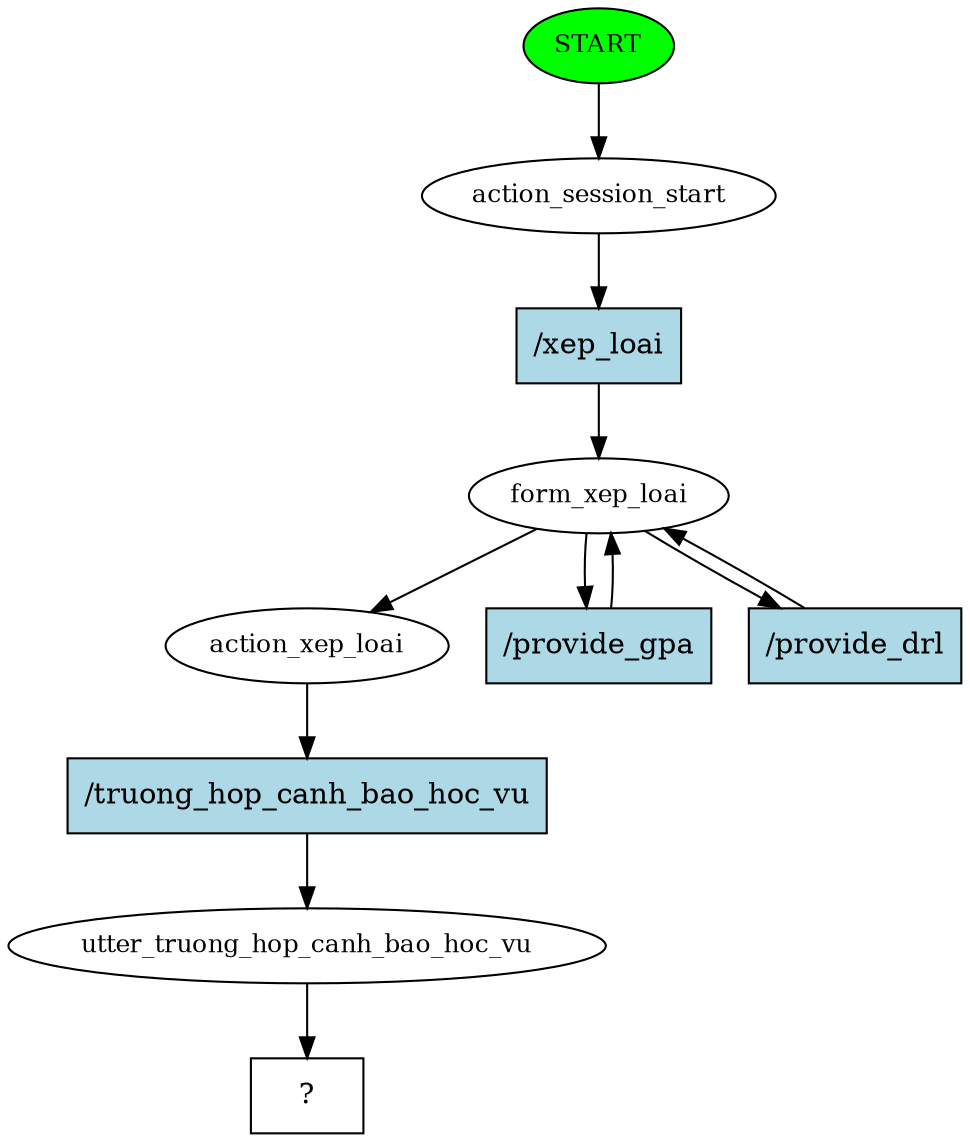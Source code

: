digraph  {
0 [class="start active", fillcolor=green, fontsize=12, label=START, style=filled];
1 [class=active, fontsize=12, label=action_session_start];
2 [class=active, fontsize=12, label=form_xep_loai];
5 [class=active, fontsize=12, label=action_xep_loai];
6 [class=active, fontsize=12, label=utter_truong_hop_canh_bao_hoc_vu];
7 [class="intent dashed active", label="  ?  ", shape=rect];
8 [class="intent active", fillcolor=lightblue, label="/xep_loai", shape=rect, style=filled];
9 [class="intent active", fillcolor=lightblue, label="/provide_gpa", shape=rect, style=filled];
10 [class="intent active", fillcolor=lightblue, label="/provide_drl", shape=rect, style=filled];
11 [class="intent active", fillcolor=lightblue, label="/truong_hop_canh_bao_hoc_vu", shape=rect, style=filled];
0 -> 1  [class=active, key=NONE, label=""];
1 -> 8  [class=active, key=0];
2 -> 5  [class=active, key=NONE, label=""];
2 -> 9  [class=active, key=0];
2 -> 10  [class=active, key=0];
5 -> 11  [class=active, key=0];
6 -> 7  [class=active, key=NONE, label=""];
8 -> 2  [class=active, key=0];
9 -> 2  [class=active, key=0];
10 -> 2  [class=active, key=0];
11 -> 6  [class=active, key=0];
}
